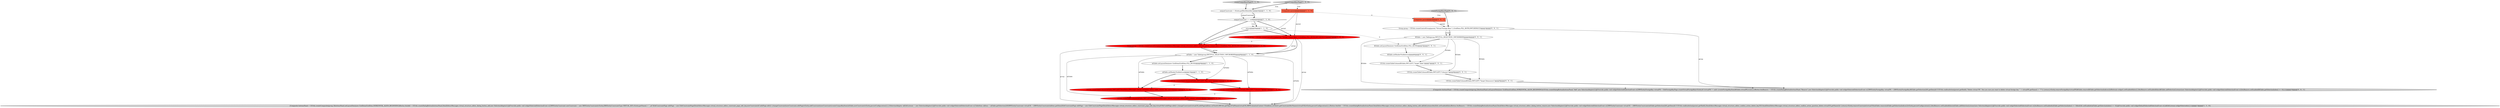 digraph {
14 [style = filled, label = "UIUtils.createTableColumn(ukTable,SWT.LEFT,DataEditorsMessages.virtual_structure_editor_table_column_key_name)@@@11@@@['0', '1', '0']", fillcolor = red, shape = ellipse image = "AAA1AAABBB2BBB"];
7 [style = filled, label = "UIUtils.createTableColumn(ukTable,SWT.LEFT,\"Key name\")@@@11@@@['1', '0', '0']", fillcolor = red, shape = ellipse image = "AAA1AAABBB1BBB"];
9 [style = filled, label = "uniqueConstraint == null@@@4@@@['1', '1', '0']", fillcolor = white, shape = diamond image = "AAA0AAABBB1BBB"];
15 [style = filled, label = "createUniqueKeysPage['0', '1', '0']", fillcolor = lightgray, shape = diamond image = "AAA0AAABBB2BBB"];
10 [style = filled, label = "createUniqueKeysPage['1', '0', '0']", fillcolor = lightgray, shape = diamond image = "AAA0AAABBB1BBB"];
4 [style = filled, label = "return@@@5@@@['1', '1', '0']", fillcolor = white, shape = ellipse image = "AAA0AAABBB1BBB"];
3 [style = filled, label = "ukTable.setLayoutData(new GridData(GridData.FILL_BOTH))@@@9@@@['1', '1', '0']", fillcolor = white, shape = ellipse image = "AAA0AAABBB1BBB"];
25 [style = filled, label = "createForeignKeysPage['0', '0', '1']", fillcolor = lightgray, shape = diamond image = "AAA0AAABBB3BBB"];
17 [style = filled, label = "UIUtils.createTableColumn(fkTable,SWT.LEFT,\"Target Table\")@@@7@@@['0', '0', '1']", fillcolor = white, shape = ellipse image = "AAA0AAABBB3BBB"];
8 [style = filled, label = "Composite parent@@@2@@@['1', '1', '0']", fillcolor = tomato, shape = box image = "AAA0AAABBB1BBB"];
21 [style = filled, label = "{Composite buttonsPanel = UIUtils.createComposite(group,2)buttonsPanel.setLayoutData(new GridData(GridData.HORIZONTAL_ALIGN_BEGINNING))UIUtils.createDialogButton(buttonsPanel,\"Add\",new SelectionAdapter(){@Override public void widgetSelected(SelectionEvent e){DBVEntityForeignKey virtualFK = EditForeignKeyPage.createVirtualForeignKey(vEntity)if (virtualFK != null) {createForeignKeyItem(fkTable,virtualFK,true)}}})Button btnRemove = UIUtils.createDialogButton(buttonsPanel,\"Remove\",new SelectionAdapter(){@Override public void widgetSelected(SelectionEvent e){DBVEntityForeignKey virtualFK = (DBVEntityForeignKey)fkTable.getSelection()(0(.getData()if (!UIUtils.confirmAction(parent.getShell(),\"Delete virtual FK\",\"Are you sure you want to delete virtual foreign key '\" + virtualFK.getName() + \"'?\")) {return}vEntity.removeForeignKey(virtualFK)fkTable.remove(fkTable.getSelectionIndices())((Button)e.widget).setEnabled(false)}})btnRemove.setEnabled(false)fkTable.addSelectionListener(new SelectionAdapter(){@Override public void widgetSelected(SelectionEvent e){btnRemove.setEnabled(fkTable.getSelectionIndex() >= 0)}})}@@@10@@@['0', '0', '1']", fillcolor = lightgray, shape = ellipse image = "AAA0AAABBB3BBB"];
0 [style = filled, label = "UIUtils.createTableColumn(ukTable,SWT.LEFT,\"Columns\")@@@12@@@['1', '0', '0']", fillcolor = red, shape = ellipse image = "AAA1AAABBB1BBB"];
23 [style = filled, label = "Composite parent@@@2@@@['0', '0', '1']", fillcolor = tomato, shape = box image = "AAA0AAABBB3BBB"];
11 [style = filled, label = "ukTable = new Table(group,SWT.FULL_SELECTION | SWT.BORDER)@@@8@@@['1', '1', '0']", fillcolor = white, shape = ellipse image = "AAA0AAABBB1BBB"];
6 [style = filled, label = "ukTable.setHeaderVisible(true)@@@10@@@['1', '1', '0']", fillcolor = white, shape = ellipse image = "AAA0AAABBB1BBB"];
24 [style = filled, label = "fkTable.setLayoutData(new GridData(GridData.FILL_BOTH))@@@5@@@['0', '0', '1']", fillcolor = white, shape = ellipse image = "AAA0AAABBB3BBB"];
19 [style = filled, label = "Group group = UIUtils.createControlGroup(parent,\"Virtual Foreign Keys\",1,GridData.FILL_BOTH,SWT.DEFAULT)@@@3@@@['0', '0', '1']", fillcolor = white, shape = ellipse image = "AAA0AAABBB3BBB"];
12 [style = filled, label = "UIUtils.createTableColumn(ukTable,SWT.LEFT,DataEditorsMessages.virtual_structure_editor_table_column_columns)@@@12@@@['0', '1', '0']", fillcolor = red, shape = ellipse image = "AAA1AAABBB2BBB"];
22 [style = filled, label = "UIUtils.createTableColumn(fkTable,SWT.LEFT,\"Columns\")@@@8@@@['0', '0', '1']", fillcolor = white, shape = ellipse image = "AAA0AAABBB3BBB"];
16 [style = filled, label = "fkTable = new Table(group,SWT.FULL_SELECTION | SWT.BORDER)@@@4@@@['0', '0', '1']", fillcolor = white, shape = ellipse image = "AAA0AAABBB3BBB"];
18 [style = filled, label = "UIUtils.createTableColumn(fkTable,SWT.LEFT,\"Target Datasource\")@@@9@@@['0', '0', '1']", fillcolor = white, shape = ellipse image = "AAA0AAABBB3BBB"];
2 [style = filled, label = "Group group = UIUtils.createControlGroup(parent,\"Virtual Unique Keys\",1,GridData.FILL_BOTH,SWT.DEFAULT)@@@7@@@['1', '0', '0']", fillcolor = red, shape = ellipse image = "AAA1AAABBB1BBB"];
1 [style = filled, label = "uniqueConstraint = vEntity.getBestIdentifier()@@@3@@@['1', '1', '0']", fillcolor = white, shape = ellipse image = "AAA0AAABBB1BBB"];
13 [style = filled, label = "Group group = UIUtils.createControlGroup(parent,DataEditorsMessages.virtual_structure_editor_columns_group_unique_keys,1,GridData.FILL_BOTH,SWT.DEFAULT)@@@7@@@['0', '1', '0']", fillcolor = red, shape = ellipse image = "AAA1AAABBB2BBB"];
5 [style = filled, label = "{Composite buttonsPanel = UIUtils.createComposite(group,3)buttonsPanel.setLayoutData(new GridData(GridData.HORIZONTAL_ALIGN_BEGINNING))Button btnAdd = UIUtils.createDialogButton(buttonsPanel,DataEditorsMessages.virtual_structure_editor_dialog_button_add,new SelectionAdapter(){@Override public void widgetSelected(SelectionEvent e){DBVEntityConstraint newConstraint = new DBVEntityConstraint(vEntity,DBSEntityConstraintType.VIRTUAL_KEY,vEntity.getName() + \"_uk\")EditConstraintPage editPage = new EditConstraintPage(DataEditorsMessages.virtual_structure_editor_constraint_page_edit_key,newConstraint)if (editPage.edit()) {changeConstraint(newConstraint,editPage)vEntity.addConstraint(newConstraint)createUniqueKeyItem(ukTable,newConstraint)vEntity.persistConfiguration()}}})SelectionAdapter ukEditListener = new SelectionAdapter(){@Override public void widgetSelected(SelectionEvent e){TableItem ukItem = ukTable.getSelection()(0(DBVEntityConstraint virtualUK = (DBVEntityConstraint)ukItem.getData()EditConstraintPage editPage = new EditConstraintPage(DataEditorsMessages.virtual_structure_editor_constraint_page_edit_key,virtualUK)if (editPage.edit()) {changeConstraint(virtualUK,editPage)ukItem.setText(0,DBUtils.getObjectFullName(virtualUK,DBPEvaluationContext.UI))ukItem.setText(1,getConstraintAttrNames(virtualUK))vEntity.persistConfiguration()}}}Button btnEdit = UIUtils.createDialogButton(buttonsPanel,DataEditorsMessages.virtual_structure_editor_dialog_button_edit,ukEditListener)btnEdit.setEnabled(false)Button btnRemove = UIUtils.createDialogButton(buttonsPanel,DataEditorsMessages.virtual_structure_editor_dialog_button_remove,new SelectionAdapter(){@Override public void widgetSelected(SelectionEvent e){DBVEntityConstraint virtualUK = (DBVEntityConstraint)ukTable.getSelection()(0(.getData()if (!UIUtils.confirmAction(parent.getShell(),DataEditorsMessages.virtual_structure_editor_confirm_action_delete_key,NLS.bind(DataEditorsMessages.virtual_structure_editor_confirm_action_question_delete,virtualUK.getName()))) {return}vEntity.removeConstraint(virtualUK)ukTable.remove(ukTable.getSelectionIndices())vEntity.persistConfiguration()}})btnRemove.setEnabled(false)ukTable.addSelectionListener(new SelectionAdapter(){@Override public void widgetSelected(SelectionEvent e){btnRemove.setEnabled(ukTable.getSelectionIndex() >= 0)btnEdit.setEnabled(ukTable.getSelectionIndex() >= 0)}@Override public void widgetDefaultSelected(SelectionEvent e){ukEditListener.widgetSelected(e)}})}@@@13@@@['1', '1', '0']", fillcolor = lightgray, shape = ellipse image = "AAA0AAABBB1BBB"];
20 [style = filled, label = "fkTable.setHeaderVisible(true)@@@6@@@['0', '0', '1']", fillcolor = white, shape = ellipse image = "AAA0AAABBB3BBB"];
10->8 [style = dotted, label="true"];
20->17 [style = bold, label=""];
12->5 [style = bold, label=""];
8->2 [style = solid, label="parent"];
16->18 [style = solid, label="fkTable"];
16->21 [style = solid, label="fkTable"];
9->2 [style = bold, label=""];
8->13 [style = solid, label="parent"];
7->14 [style = dashed, label="0"];
16->24 [style = bold, label=""];
9->4 [style = bold, label=""];
4->13 [style = bold, label=""];
8->23 [style = dashed, label="0"];
3->6 [style = bold, label=""];
2->11 [style = solid, label="group"];
7->0 [style = bold, label=""];
4->2 [style = bold, label=""];
2->5 [style = solid, label="group"];
0->12 [style = dashed, label="0"];
19->21 [style = solid, label="group"];
17->22 [style = bold, label=""];
23->19 [style = solid, label="parent"];
19->16 [style = solid, label="group"];
13->11 [style = bold, label=""];
16->22 [style = solid, label="fkTable"];
1->9 [style = bold, label=""];
19->16 [style = bold, label=""];
24->20 [style = bold, label=""];
6->14 [style = bold, label=""];
22->18 [style = bold, label=""];
11->5 [style = solid, label="ukTable"];
15->8 [style = dotted, label="true"];
11->3 [style = bold, label=""];
2->13 [style = dashed, label="0"];
14->12 [style = bold, label=""];
11->0 [style = solid, label="ukTable"];
13->11 [style = solid, label="group"];
25->19 [style = bold, label=""];
11->12 [style = solid, label="ukTable"];
9->4 [style = dotted, label="true"];
11->7 [style = solid, label="ukTable"];
11->14 [style = solid, label="ukTable"];
13->5 [style = solid, label="group"];
25->23 [style = dotted, label="true"];
18->21 [style = bold, label=""];
4->24 [style = dashed, label="0"];
6->7 [style = bold, label=""];
10->1 [style = bold, label=""];
1->9 [style = solid, label="uniqueConstraint"];
2->11 [style = bold, label=""];
0->5 [style = bold, label=""];
16->17 [style = solid, label="fkTable"];
9->13 [style = bold, label=""];
15->1 [style = bold, label=""];
}
